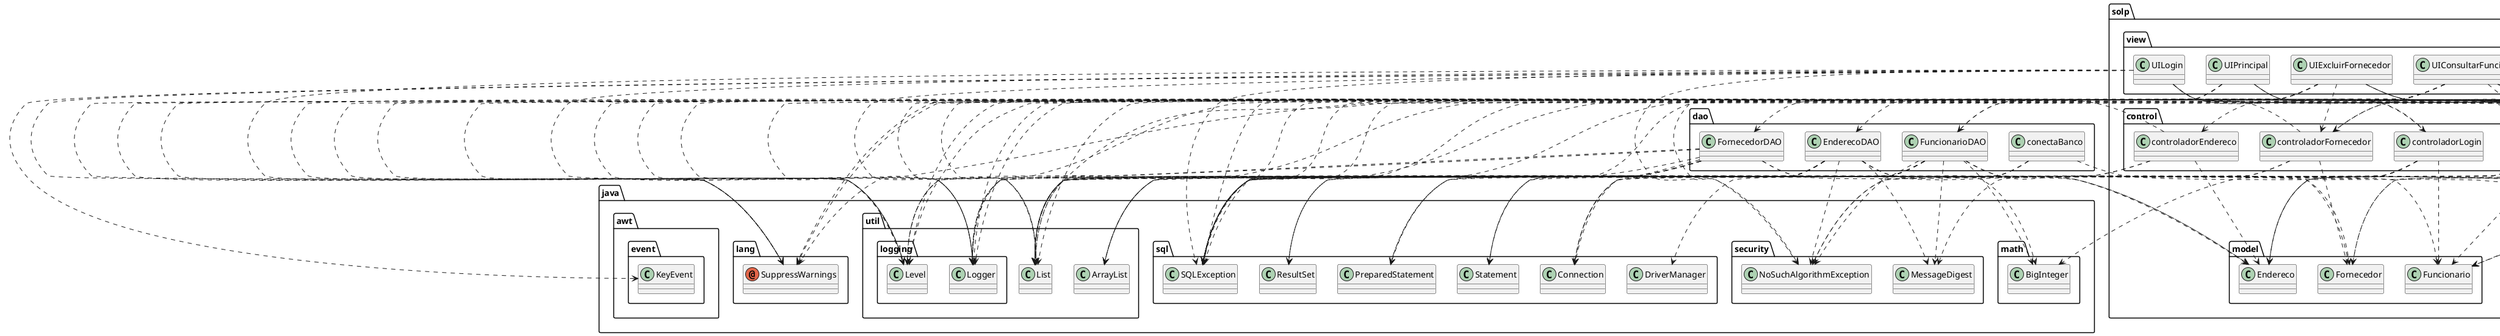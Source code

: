 @startuml
annotation java.lang.SuppressWarnings
class dao.EnderecoDAO
class dao.FornecedorDAO
class dao.FuncionarioDAO
class dao.conectaBanco
class java.awt.event.KeyEvent
class java.math.BigInteger
class java.security.MessageDigest
class java.security.NoSuchAlgorithmException
class java.sql.Connection
class java.sql.DriverManager
class java.sql.PreparedStatement
class java.sql.ResultSet
class java.sql.SQLException
class java.sql.Statement
class java.util.ArrayList
class java.util.List
class java.util.logging.Level
class java.util.logging.Logger
class javax.swing.JFrame
class javax.swing.JOptionPane
class javax.swing.table.DefaultTableModel
class solp.control.controladorEndereco
class solp.control.controladorFornecedor
class solp.control.controladorFuncionario
class solp.control.controladorLogin
class solp.model.Endereco
class solp.model.Fornecedor
class solp.model.Funcionario
class solp.view.UICadastrarFornecedor
class solp.view.UICadastrarFuncionario
class solp.view.UIConsultarFornecedor
class solp.view.UIConsultarFuncionario
class solp.view.UIExcluirFornecedor
class solp.view.UIExcluirFuncionario
class solp.view.UILogin
class solp.view.UIPrincipal
dao.EnderecoDAO ..> java.math.BigInteger
dao.EnderecoDAO ..> java.security.MessageDigest
dao.EnderecoDAO ..> java.security.NoSuchAlgorithmException
dao.EnderecoDAO ..> java.sql.Connection
dao.EnderecoDAO ..> java.sql.PreparedStatement
dao.EnderecoDAO ..> java.sql.ResultSet
dao.EnderecoDAO ..> java.sql.SQLException
dao.EnderecoDAO ..> java.sql.Statement
dao.EnderecoDAO ..> java.util.ArrayList
dao.EnderecoDAO ..> java.util.List
dao.EnderecoDAO ..> java.util.logging.Level
dao.EnderecoDAO ..> java.util.logging.Logger
dao.EnderecoDAO ..> solp.model.Endereco
dao.FornecedorDAO ..> java.sql.Connection
dao.FornecedorDAO ..> java.sql.PreparedStatement
dao.FornecedorDAO ..> java.sql.ResultSet
dao.FornecedorDAO ..> java.sql.SQLException
dao.FornecedorDAO ..> java.sql.Statement
dao.FornecedorDAO ..> java.util.ArrayList
dao.FornecedorDAO ..> java.util.List
dao.FornecedorDAO ..> java.util.logging.Level
dao.FornecedorDAO ..> java.util.logging.Logger
dao.FornecedorDAO ..> solp.model.Endereco
dao.FornecedorDAO ..> solp.model.Fornecedor
dao.FuncionarioDAO ..> java.math.BigInteger
dao.FuncionarioDAO ..> java.security.MessageDigest
dao.FuncionarioDAO ..> java.security.NoSuchAlgorithmException
dao.FuncionarioDAO ..> java.sql.Connection
dao.FuncionarioDAO ..> java.sql.PreparedStatement
dao.FuncionarioDAO ..> java.sql.ResultSet
dao.FuncionarioDAO ..> java.sql.SQLException
dao.FuncionarioDAO ..> java.sql.Statement
dao.FuncionarioDAO ..> java.util.ArrayList
dao.FuncionarioDAO ..> java.util.List
dao.FuncionarioDAO ..> java.util.logging.Level
dao.FuncionarioDAO ..> java.util.logging.Logger
dao.FuncionarioDAO ..> solp.model.Endereco
dao.FuncionarioDAO ..> solp.model.Funcionario
dao.conectaBanco ..> java.sql.Connection
dao.conectaBanco ..> java.sql.DriverManager
dao.conectaBanco ..> java.sql.SQLException
dao.conectaBanco ..> javax.swing.JOptionPane
solp.control.controladorEndereco ..> dao.EnderecoDAO
solp.control.controladorEndereco ..> java.sql.SQLException
solp.control.controladorEndereco ..> java.util.List
solp.control.controladorEndereco ..> solp.model.Endereco
solp.control.controladorFornecedor ..> dao.FornecedorDAO
solp.control.controladorFornecedor ..> java.sql.SQLException
solp.control.controladorFornecedor ..> java.util.List
solp.control.controladorFornecedor ..> solp.model.Fornecedor
solp.control.controladorFuncionario ..> dao.FuncionarioDAO
solp.control.controladorFuncionario ..> java.security.NoSuchAlgorithmException
solp.control.controladorFuncionario ..> java.sql.SQLException
solp.control.controladorFuncionario ..> java.util.List
solp.control.controladorFuncionario ..> javax.swing.JOptionPane
solp.control.controladorFuncionario ..> solp.model.Endereco
solp.control.controladorFuncionario ..> solp.model.Funcionario
solp.control.controladorLogin ..> dao.FuncionarioDAO
solp.control.controladorLogin ..> java.math.BigInteger
solp.control.controladorLogin ..> java.security.MessageDigest
solp.control.controladorLogin ..> java.security.NoSuchAlgorithmException
solp.control.controladorLogin ..> java.sql.SQLException
solp.control.controladorLogin ..> java.util.List
solp.control.controladorLogin ..> solp.model.Funcionario
solp.model.Fornecedor ..> java.util.List
solp.view.UICadastrarFornecedor ..> java.lang.SuppressWarnings
solp.view.UICadastrarFornecedor ..> java.util.ArrayList
solp.view.UICadastrarFornecedor ..> java.util.List
solp.view.UICadastrarFornecedor --|> javax.swing.JFrame
solp.view.UICadastrarFornecedor ..> javax.swing.table.DefaultTableModel
solp.view.UICadastrarFornecedor ..> solp.control.controladorFornecedor
solp.view.UICadastrarFornecedor ..> solp.model.Endereco
solp.view.UICadastrarFornecedor ..> solp.model.Fornecedor
solp.view.UICadastrarFuncionario ..> java.lang.SuppressWarnings
solp.view.UICadastrarFuncionario ..> java.security.NoSuchAlgorithmException
solp.view.UICadastrarFuncionario ..> java.sql.SQLException
solp.view.UICadastrarFuncionario ..> java.util.List
solp.view.UICadastrarFuncionario ..> java.util.logging.Level
solp.view.UICadastrarFuncionario ..> java.util.logging.Logger
solp.view.UICadastrarFuncionario --|> javax.swing.JFrame
solp.view.UICadastrarFuncionario ..> javax.swing.JOptionPane
solp.view.UICadastrarFuncionario ..> solp.control.controladorEndereco
solp.view.UICadastrarFuncionario ..> solp.control.controladorFuncionario
solp.view.UICadastrarFuncionario ..> solp.model.Endereco
solp.view.UICadastrarFuncionario ..> solp.model.Funcionario
solp.view.UIConsultarFornecedor ..> java.lang.SuppressWarnings
solp.view.UIConsultarFornecedor ..> java.sql.SQLException
solp.view.UIConsultarFornecedor ..> java.util.List
solp.view.UIConsultarFornecedor ..> java.util.logging.Level
solp.view.UIConsultarFornecedor ..> java.util.logging.Logger
solp.view.UIConsultarFornecedor --|> javax.swing.JFrame
solp.view.UIConsultarFornecedor ..> javax.swing.table.DefaultTableModel
solp.view.UIConsultarFornecedor ..> solp.control.controladorFornecedor
solp.view.UIConsultarFuncionario ..> java.lang.SuppressWarnings
solp.view.UIConsultarFuncionario ..> java.sql.SQLException
solp.view.UIConsultarFuncionario ..> java.util.List
solp.view.UIConsultarFuncionario ..> java.util.logging.Level
solp.view.UIConsultarFuncionario ..> java.util.logging.Logger
solp.view.UIConsultarFuncionario --|> javax.swing.JFrame
solp.view.UIConsultarFuncionario ..> javax.swing.table.DefaultTableModel
solp.view.UIConsultarFuncionario ..> solp.control.controladorFuncionario
solp.view.UIExcluirFornecedor ..> java.lang.SuppressWarnings
solp.view.UIExcluirFornecedor ..> java.sql.SQLException
solp.view.UIExcluirFornecedor ..> java.util.List
solp.view.UIExcluirFornecedor ..> java.util.logging.Level
solp.view.UIExcluirFornecedor ..> java.util.logging.Logger
solp.view.UIExcluirFornecedor --|> javax.swing.JFrame
solp.view.UIExcluirFornecedor ..> solp.control.controladorFornecedor
solp.view.UIExcluirFornecedor ..> solp.model.Fornecedor
solp.view.UIExcluirFuncionario ..> java.lang.SuppressWarnings
solp.view.UIExcluirFuncionario ..> java.sql.SQLException
solp.view.UIExcluirFuncionario ..> java.util.List
solp.view.UIExcluirFuncionario ..> java.util.logging.Level
solp.view.UIExcluirFuncionario ..> java.util.logging.Logger
solp.view.UIExcluirFuncionario --|> javax.swing.JFrame
solp.view.UIExcluirFuncionario ..> javax.swing.JOptionPane
solp.view.UIExcluirFuncionario ..> solp.control.controladorFuncionario
solp.view.UIExcluirFuncionario ..> solp.model.Funcionario
solp.view.UILogin ..> java.lang.SuppressWarnings
solp.view.UILogin ..> java.awt.event.KeyEvent
solp.view.UILogin ..> java.security.NoSuchAlgorithmException
solp.view.UILogin ..> java.sql.SQLException
solp.view.UILogin ..> java.util.List
solp.view.UILogin ..> java.util.logging.Level
solp.view.UILogin ..> java.util.logging.Logger
solp.view.UILogin --|> javax.swing.JFrame
solp.view.UILogin ..> javax.swing.JOptionPane
solp.view.UILogin ..> solp.control.controladorLogin
solp.view.UIPrincipal ..> java.lang.SuppressWarnings
solp.view.UIPrincipal ..> java.sql.SQLException
solp.view.UIPrincipal ..> java.util.logging.Level
solp.view.UIPrincipal ..> java.util.logging.Logger
solp.view.UIPrincipal --|> javax.swing.JFrame
solp.view.UIPrincipal ..> javax.swing.JOptionPane
@enduml